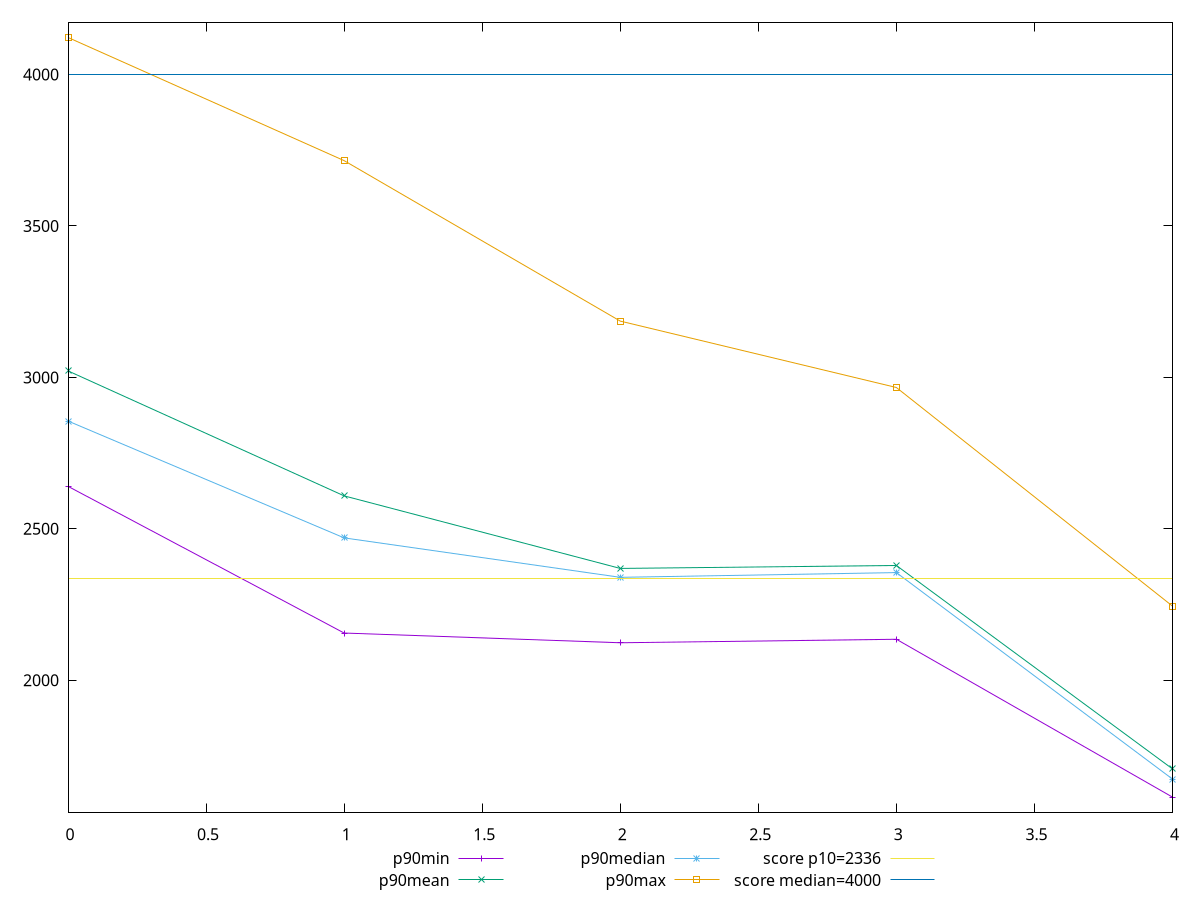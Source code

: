 reset

$p90Min <<EOF
0 2640.3745
1 2156.0265
2 2123.8900000000003
3 2135.4675
4 1614.1460000000002
EOF

$p90Mean <<EOF
0 3021.5481329787253
1 2608.8667819148936
2 2369.308021276596
3 2379.0965851063834
4 1707.305797872341
EOF

$p90Median <<EOF
0 2856.01625
1 2470.1522499999996
2 2339.9445
3 2355.5822500000004
4 1673.7372500000001
EOF

$p90Max <<EOF
0 4122.410500000001
1 3715.7509999999997
2 3185.924
3 2966.6499999999996
4 2244.8514999999998
EOF

set key outside below
set xrange [0:4]
set yrange [1563.9807100000003:4172.575790000001]
set trange [1563.9807100000003:4172.575790000001]
set terminal svg size 640, 560 enhanced background rgb 'white'
set output "report_00013_2021-02-09T12-04-24.940Z/first-contentful-paint/progression/value.svg"

plot $p90Min title "p90min" with linespoints, \
     $p90Mean title "p90mean" with linespoints, \
     $p90Median title "p90median" with linespoints, \
     $p90Max title "p90max" with linespoints, \
     2336 title "score p10=2336", \
     4000 title "score median=4000"

reset
